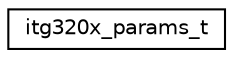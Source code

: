 digraph "Graphical Class Hierarchy"
{
 // LATEX_PDF_SIZE
  edge [fontname="Helvetica",fontsize="10",labelfontname="Helvetica",labelfontsize="10"];
  node [fontname="Helvetica",fontsize="10",shape=record];
  rankdir="LR";
  Node0 [label="itg320x_params_t",height=0.2,width=0.4,color="black", fillcolor="white", style="filled",URL="$structitg320x__params__t.html",tooltip="ITG320X device initialization parameters."];
}
